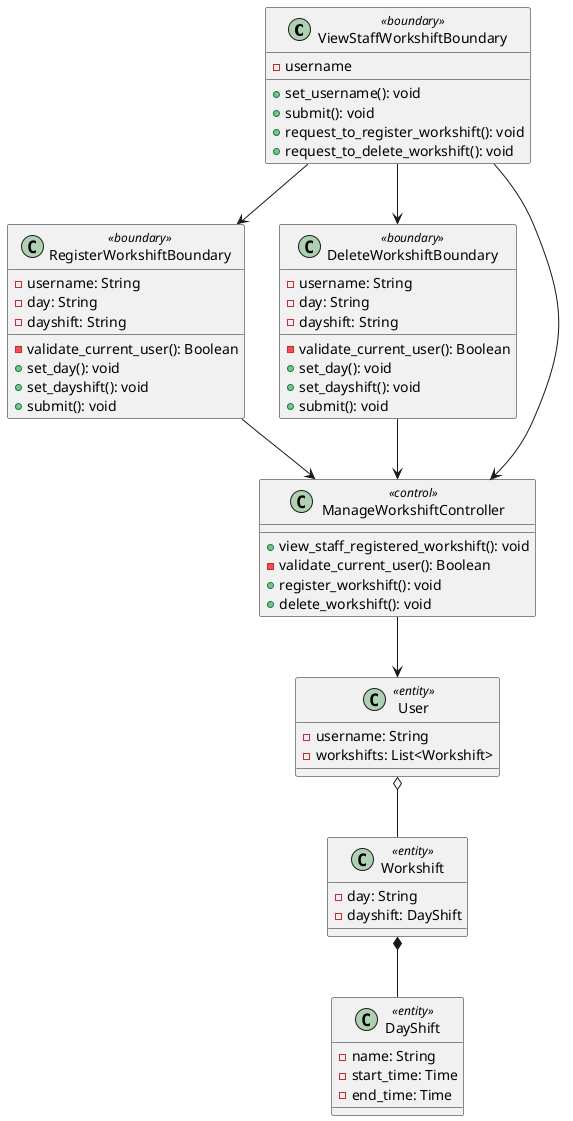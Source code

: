 @startuml

class ViewStaffWorkshiftBoundary <<boundary>> {
    - username
    
    + set_username(): void
    + submit(): void
    + request_to_register_workshift(): void
    + request_to_delete_workshift(): void
}

class RegisterWorkshiftBoundary <<boundary>> {
    - username: String
    - day: String
    - dayshift: String

    - validate_current_user(): Boolean
    + set_day(): void
    + set_dayshift(): void
    + submit(): void
}

class DeleteWorkshiftBoundary <<boundary>> {
    - username: String
    - day: String
    - dayshift: String
    
    - validate_current_user(): Boolean
    + set_day(): void
    + set_dayshift(): void
    + submit(): void
}

class ManageWorkshiftController <<control>> {

    + view_staff_registered_workshift(): void
    - validate_current_user(): Boolean
    + register_workshift(): void
    + delete_workshift(): void
}

class User <<entity>> {
    - username: String
    - workshifts: List<Workshift>
}

class Workshift <<entity>> {
    - day: String
    - dayshift: DayShift
}

class DayShift <<entity>> {
    - name: String
    - start_time: Time
    - end_time: Time
}

ViewStaffWorkshiftBoundary --> ManageWorkshiftController
ViewStaffWorkshiftBoundary --> RegisterWorkshiftBoundary
ViewStaffWorkshiftBoundary --> DeleteWorkshiftBoundary
RegisterWorkshiftBoundary --> ManageWorkshiftController
DeleteWorkshiftBoundary --> ManageWorkshiftController
ManageWorkshiftController --> User
User o-- Workshift
Workshift *-- DayShift

@enduml